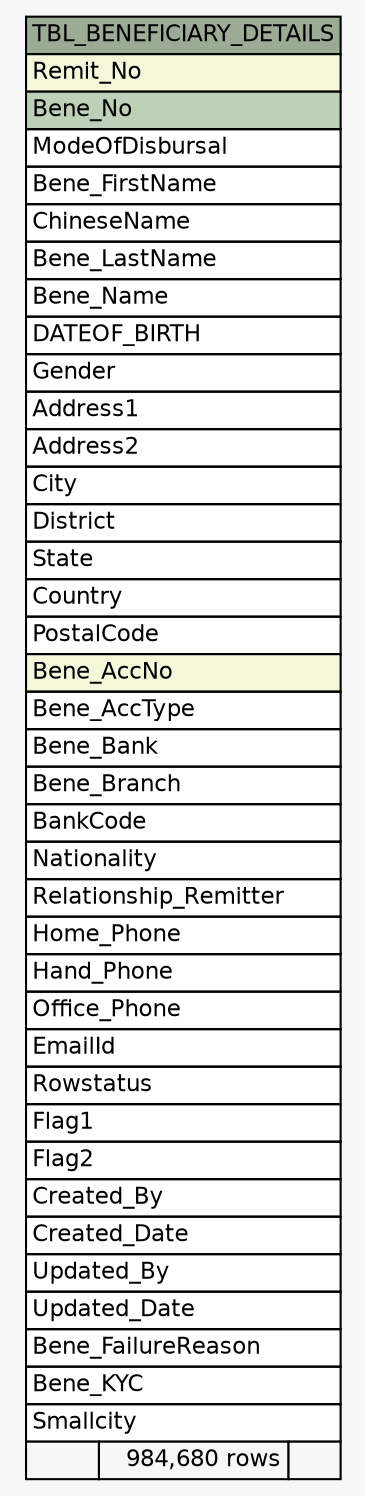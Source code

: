 // dot 2.38.0 on Windows 10 10.0
// SchemaSpy rev 590
digraph "TBL_BENEFICIARY_DETAILS" {
  graph [
    rankdir="RL"
    bgcolor="#f7f7f7"
    nodesep="0.18"
    ranksep="0.46"
    fontname="Helvetica"
    fontsize="11"
  ];
  node [
    fontname="Helvetica"
    fontsize="11"
    shape="plaintext"
  ];
  edge [
    arrowsize="0.8"
  ];
  "TBL_BENEFICIARY_DETAILS" [
    label=<
    <TABLE BORDER="0" CELLBORDER="1" CELLSPACING="0" BGCOLOR="#ffffff">
      <TR><TD COLSPAN="3" BGCOLOR="#9bab96" ALIGN="CENTER">TBL_BENEFICIARY_DETAILS</TD></TR>
      <TR><TD PORT="Remit_No" COLSPAN="3" BGCOLOR="#f4f7da" ALIGN="LEFT">Remit_No</TD></TR>
      <TR><TD PORT="Bene_No" COLSPAN="3" BGCOLOR="#bed1b8" ALIGN="LEFT">Bene_No</TD></TR>
      <TR><TD PORT="ModeOfDisbursal" COLSPAN="3" ALIGN="LEFT">ModeOfDisbursal</TD></TR>
      <TR><TD PORT="Bene_FirstName" COLSPAN="3" ALIGN="LEFT">Bene_FirstName</TD></TR>
      <TR><TD PORT="ChineseName" COLSPAN="3" ALIGN="LEFT">ChineseName</TD></TR>
      <TR><TD PORT="Bene_LastName" COLSPAN="3" ALIGN="LEFT">Bene_LastName</TD></TR>
      <TR><TD PORT="Bene_Name" COLSPAN="3" ALIGN="LEFT">Bene_Name</TD></TR>
      <TR><TD PORT="DATEOF_BIRTH" COLSPAN="3" ALIGN="LEFT">DATEOF_BIRTH</TD></TR>
      <TR><TD PORT="Gender" COLSPAN="3" ALIGN="LEFT">Gender</TD></TR>
      <TR><TD PORT="Address1" COLSPAN="3" ALIGN="LEFT">Address1</TD></TR>
      <TR><TD PORT="Address2" COLSPAN="3" ALIGN="LEFT">Address2</TD></TR>
      <TR><TD PORT="City" COLSPAN="3" ALIGN="LEFT">City</TD></TR>
      <TR><TD PORT="District" COLSPAN="3" ALIGN="LEFT">District</TD></TR>
      <TR><TD PORT="State" COLSPAN="3" ALIGN="LEFT">State</TD></TR>
      <TR><TD PORT="Country" COLSPAN="3" ALIGN="LEFT">Country</TD></TR>
      <TR><TD PORT="PostalCode" COLSPAN="3" ALIGN="LEFT">PostalCode</TD></TR>
      <TR><TD PORT="Bene_AccNo" COLSPAN="3" BGCOLOR="#f4f7da" ALIGN="LEFT">Bene_AccNo</TD></TR>
      <TR><TD PORT="Bene_AccType" COLSPAN="3" ALIGN="LEFT">Bene_AccType</TD></TR>
      <TR><TD PORT="Bene_Bank" COLSPAN="3" ALIGN="LEFT">Bene_Bank</TD></TR>
      <TR><TD PORT="Bene_Branch" COLSPAN="3" ALIGN="LEFT">Bene_Branch</TD></TR>
      <TR><TD PORT="BankCode" COLSPAN="3" ALIGN="LEFT">BankCode</TD></TR>
      <TR><TD PORT="Nationality" COLSPAN="3" ALIGN="LEFT">Nationality</TD></TR>
      <TR><TD PORT="Relationship_Remitter" COLSPAN="3" ALIGN="LEFT">Relationship_Remitter</TD></TR>
      <TR><TD PORT="Home_Phone" COLSPAN="3" ALIGN="LEFT">Home_Phone</TD></TR>
      <TR><TD PORT="Hand_Phone" COLSPAN="3" ALIGN="LEFT">Hand_Phone</TD></TR>
      <TR><TD PORT="Office_Phone" COLSPAN="3" ALIGN="LEFT">Office_Phone</TD></TR>
      <TR><TD PORT="EmailId" COLSPAN="3" ALIGN="LEFT">EmailId</TD></TR>
      <TR><TD PORT="Rowstatus" COLSPAN="3" ALIGN="LEFT">Rowstatus</TD></TR>
      <TR><TD PORT="Flag1" COLSPAN="3" ALIGN="LEFT">Flag1</TD></TR>
      <TR><TD PORT="Flag2" COLSPAN="3" ALIGN="LEFT">Flag2</TD></TR>
      <TR><TD PORT="Created_By" COLSPAN="3" ALIGN="LEFT">Created_By</TD></TR>
      <TR><TD PORT="Created_Date" COLSPAN="3" ALIGN="LEFT">Created_Date</TD></TR>
      <TR><TD PORT="Updated_By" COLSPAN="3" ALIGN="LEFT">Updated_By</TD></TR>
      <TR><TD PORT="Updated_Date" COLSPAN="3" ALIGN="LEFT">Updated_Date</TD></TR>
      <TR><TD PORT="Bene_FailureReason" COLSPAN="3" ALIGN="LEFT">Bene_FailureReason</TD></TR>
      <TR><TD PORT="Bene_KYC" COLSPAN="3" ALIGN="LEFT">Bene_KYC</TD></TR>
      <TR><TD PORT="Smallcity" COLSPAN="3" ALIGN="LEFT">Smallcity</TD></TR>
      <TR><TD ALIGN="LEFT" BGCOLOR="#f7f7f7">  </TD><TD ALIGN="RIGHT" BGCOLOR="#f7f7f7">984,680 rows</TD><TD ALIGN="RIGHT" BGCOLOR="#f7f7f7">  </TD></TR>
    </TABLE>>
    URL="tables/TBL_BENEFICIARY_DETAILS.html"
    tooltip="TBL_BENEFICIARY_DETAILS"
  ];
}

